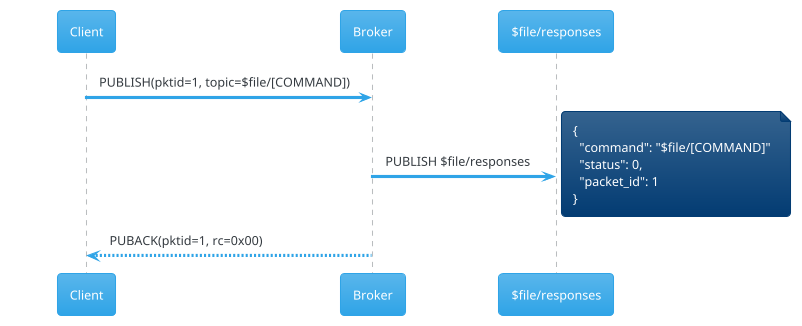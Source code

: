 @startuml
!theme cerulean
Client -> Broker: PUBLISH(pktid=1, topic=$file/[COMMAND])
Broker -> "$file/responses": PUBLISH $file/responses
note right
{
  "command": "$file/[COMMAND]"
  "status": 0,
  "packet_id": 1
}
end note
Broker --> Client: PUBACK(pktid=1, rc=0x00)
@enduml
